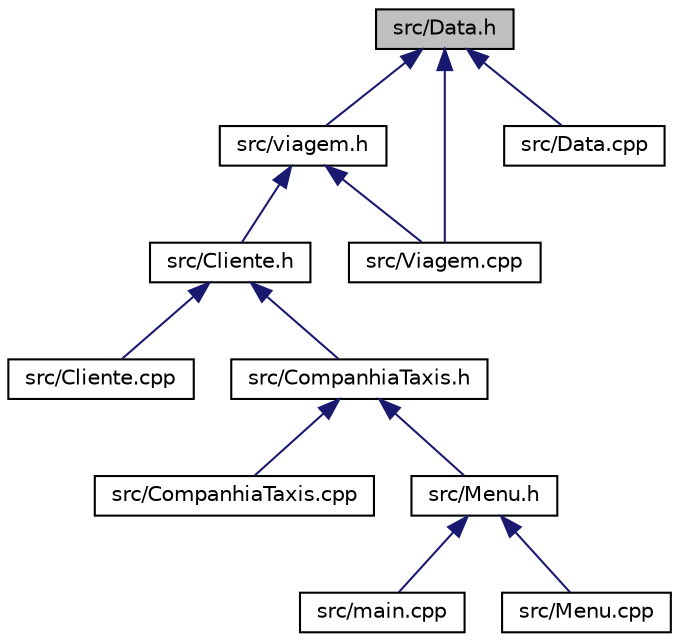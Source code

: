 digraph "src/Data.h"
{
  edge [fontname="Helvetica",fontsize="10",labelfontname="Helvetica",labelfontsize="10"];
  node [fontname="Helvetica",fontsize="10",shape=record];
  Node4 [label="src/Data.h",height=0.2,width=0.4,color="black", fillcolor="grey75", style="filled", fontcolor="black"];
  Node4 -> Node5 [dir="back",color="midnightblue",fontsize="10",style="solid",fontname="Helvetica"];
  Node5 [label="src/viagem.h",height=0.2,width=0.4,color="black", fillcolor="white", style="filled",URL="$viagem_8h.html"];
  Node5 -> Node6 [dir="back",color="midnightblue",fontsize="10",style="solid",fontname="Helvetica"];
  Node6 [label="src/Cliente.h",height=0.2,width=0.4,color="black", fillcolor="white", style="filled",URL="$_cliente_8h.html"];
  Node6 -> Node7 [dir="back",color="midnightblue",fontsize="10",style="solid",fontname="Helvetica"];
  Node7 [label="src/Cliente.cpp",height=0.2,width=0.4,color="black", fillcolor="white", style="filled",URL="$_cliente_8cpp.html"];
  Node6 -> Node8 [dir="back",color="midnightblue",fontsize="10",style="solid",fontname="Helvetica"];
  Node8 [label="src/CompanhiaTaxis.h",height=0.2,width=0.4,color="black", fillcolor="white", style="filled",URL="$_companhia_taxis_8h.html"];
  Node8 -> Node9 [dir="back",color="midnightblue",fontsize="10",style="solid",fontname="Helvetica"];
  Node9 [label="src/CompanhiaTaxis.cpp",height=0.2,width=0.4,color="black", fillcolor="white", style="filled",URL="$_companhia_taxis_8cpp.html"];
  Node8 -> Node10 [dir="back",color="midnightblue",fontsize="10",style="solid",fontname="Helvetica"];
  Node10 [label="src/Menu.h",height=0.2,width=0.4,color="black", fillcolor="white", style="filled",URL="$_menu_8h.html"];
  Node10 -> Node11 [dir="back",color="midnightblue",fontsize="10",style="solid",fontname="Helvetica"];
  Node11 [label="src/main.cpp",height=0.2,width=0.4,color="black", fillcolor="white", style="filled",URL="$main_8cpp.html"];
  Node10 -> Node12 [dir="back",color="midnightblue",fontsize="10",style="solid",fontname="Helvetica"];
  Node12 [label="src/Menu.cpp",height=0.2,width=0.4,color="black", fillcolor="white", style="filled",URL="$_menu_8cpp.html"];
  Node5 -> Node13 [dir="back",color="midnightblue",fontsize="10",style="solid",fontname="Helvetica"];
  Node13 [label="src/Viagem.cpp",height=0.2,width=0.4,color="black", fillcolor="white", style="filled",URL="$_viagem_8cpp.html"];
  Node4 -> Node14 [dir="back",color="midnightblue",fontsize="10",style="solid",fontname="Helvetica"];
  Node14 [label="src/Data.cpp",height=0.2,width=0.4,color="black", fillcolor="white", style="filled",URL="$_data_8cpp.html"];
  Node4 -> Node13 [dir="back",color="midnightblue",fontsize="10",style="solid",fontname="Helvetica"];
}

